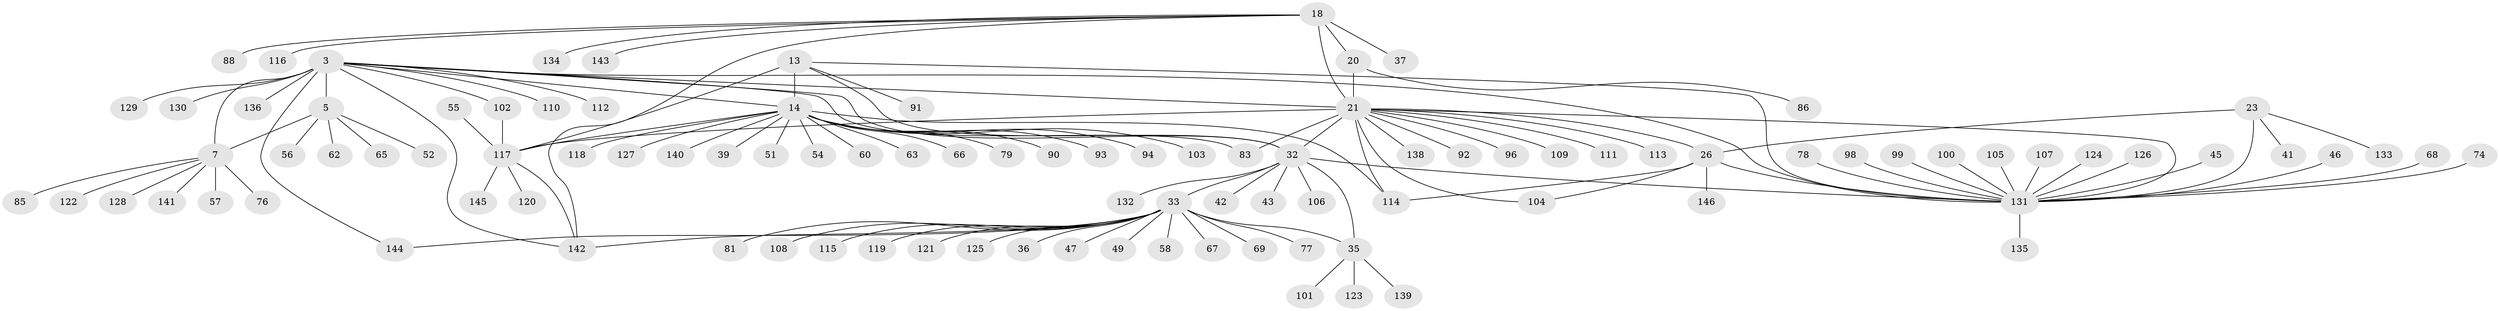 // original degree distribution, {10: 0.0547945205479452, 11: 0.04794520547945205, 8: 0.0410958904109589, 9: 0.0410958904109589, 13: 0.00684931506849315, 6: 0.02054794520547945, 12: 0.00684931506849315, 7: 0.0136986301369863, 16: 0.00684931506849315, 1: 0.5958904109589042, 2: 0.11643835616438356, 3: 0.03424657534246575, 4: 0.0136986301369863}
// Generated by graph-tools (version 1.1) at 2025/57/03/04/25 21:57:17]
// undirected, 102 vertices, 122 edges
graph export_dot {
graph [start="1"]
  node [color=gray90,style=filled];
  3 [super="+2"];
  5 [super="+4"];
  7 [super="+6"];
  13 [super="+9"];
  14 [super="+12+11"];
  18;
  20 [super="+17"];
  21 [super="+19+16"];
  23 [super="+22"];
  26 [super="+24"];
  32 [super="+29"];
  33 [super="+30+31"];
  35 [super="+34"];
  36;
  37;
  39;
  41;
  42;
  43;
  45;
  46;
  47;
  49;
  51;
  52;
  54;
  55;
  56;
  57;
  58;
  60;
  62;
  63;
  65;
  66;
  67;
  68;
  69;
  74;
  76 [super="+53"];
  77;
  78;
  79;
  81;
  83;
  85 [super="+64"];
  86;
  88;
  90;
  91;
  92;
  93;
  94;
  96;
  98;
  99;
  100;
  101;
  102;
  103 [super="+82"];
  104;
  105;
  106;
  107;
  108 [super="+95"];
  109;
  110;
  111;
  112;
  113;
  114 [super="+50+87"];
  115;
  116;
  117 [super="+8"];
  118;
  119;
  120 [super="+73"];
  121;
  122;
  123;
  124;
  125;
  126;
  127;
  128;
  129;
  130;
  131 [super="+25+44+28"];
  132 [super="+89"];
  133;
  134;
  135 [super="+40+84"];
  136;
  138;
  139;
  140 [super="+71"];
  141;
  142 [super="+75+97"];
  143;
  144 [super="+137"];
  145;
  146 [super="+70"];
  3 -- 5 [weight=6];
  3 -- 7 [weight=6];
  3 -- 110;
  3 -- 129;
  3 -- 136;
  3 -- 21;
  3 -- 32;
  3 -- 130;
  3 -- 102;
  3 -- 14;
  3 -- 142;
  3 -- 112;
  3 -- 144;
  3 -- 83;
  3 -- 131;
  5 -- 7 [weight=4];
  5 -- 52;
  5 -- 65;
  5 -- 56;
  5 -- 62;
  7 -- 141;
  7 -- 128;
  7 -- 57;
  7 -- 122;
  7 -- 76;
  7 -- 85;
  13 -- 14 [weight=8];
  13 -- 91;
  13 -- 32;
  13 -- 117 [weight=2];
  13 -- 131;
  14 -- 60;
  14 -- 63;
  14 -- 127;
  14 -- 39;
  14 -- 118;
  14 -- 94;
  14 -- 103;
  14 -- 117 [weight=4];
  14 -- 66;
  14 -- 140;
  14 -- 79;
  14 -- 51;
  14 -- 54;
  14 -- 90;
  14 -- 93;
  14 -- 114;
  18 -- 20 [weight=2];
  18 -- 21 [weight=4];
  18 -- 37;
  18 -- 88;
  18 -- 116;
  18 -- 134;
  18 -- 143;
  18 -- 142;
  20 -- 21 [weight=8];
  20 -- 86;
  21 -- 117 [weight=2];
  21 -- 131;
  21 -- 138;
  21 -- 109;
  21 -- 111;
  21 -- 113;
  21 -- 96;
  21 -- 32;
  21 -- 104;
  21 -- 83;
  21 -- 26;
  21 -- 92;
  21 -- 114 [weight=2];
  23 -- 26 [weight=4];
  23 -- 133;
  23 -- 41;
  23 -- 131 [weight=6];
  26 -- 104;
  26 -- 114;
  26 -- 146;
  26 -- 131 [weight=6];
  32 -- 33 [weight=6];
  32 -- 35 [weight=4];
  32 -- 42;
  32 -- 106;
  32 -- 43;
  32 -- 132;
  32 -- 131;
  33 -- 35 [weight=6];
  33 -- 67;
  33 -- 81;
  33 -- 115;
  33 -- 125;
  33 -- 69;
  33 -- 119;
  33 -- 121;
  33 -- 36;
  33 -- 77;
  33 -- 47;
  33 -- 49;
  33 -- 58;
  33 -- 144;
  33 -- 142;
  33 -- 108;
  35 -- 101;
  35 -- 123;
  35 -- 139;
  45 -- 131;
  46 -- 131;
  55 -- 117;
  68 -- 131;
  74 -- 131;
  78 -- 131;
  98 -- 131;
  99 -- 131;
  100 -- 131;
  102 -- 117;
  105 -- 131;
  107 -- 131;
  117 -- 142;
  117 -- 145;
  117 -- 120;
  124 -- 131;
  126 -- 131;
  131 -- 135;
}
